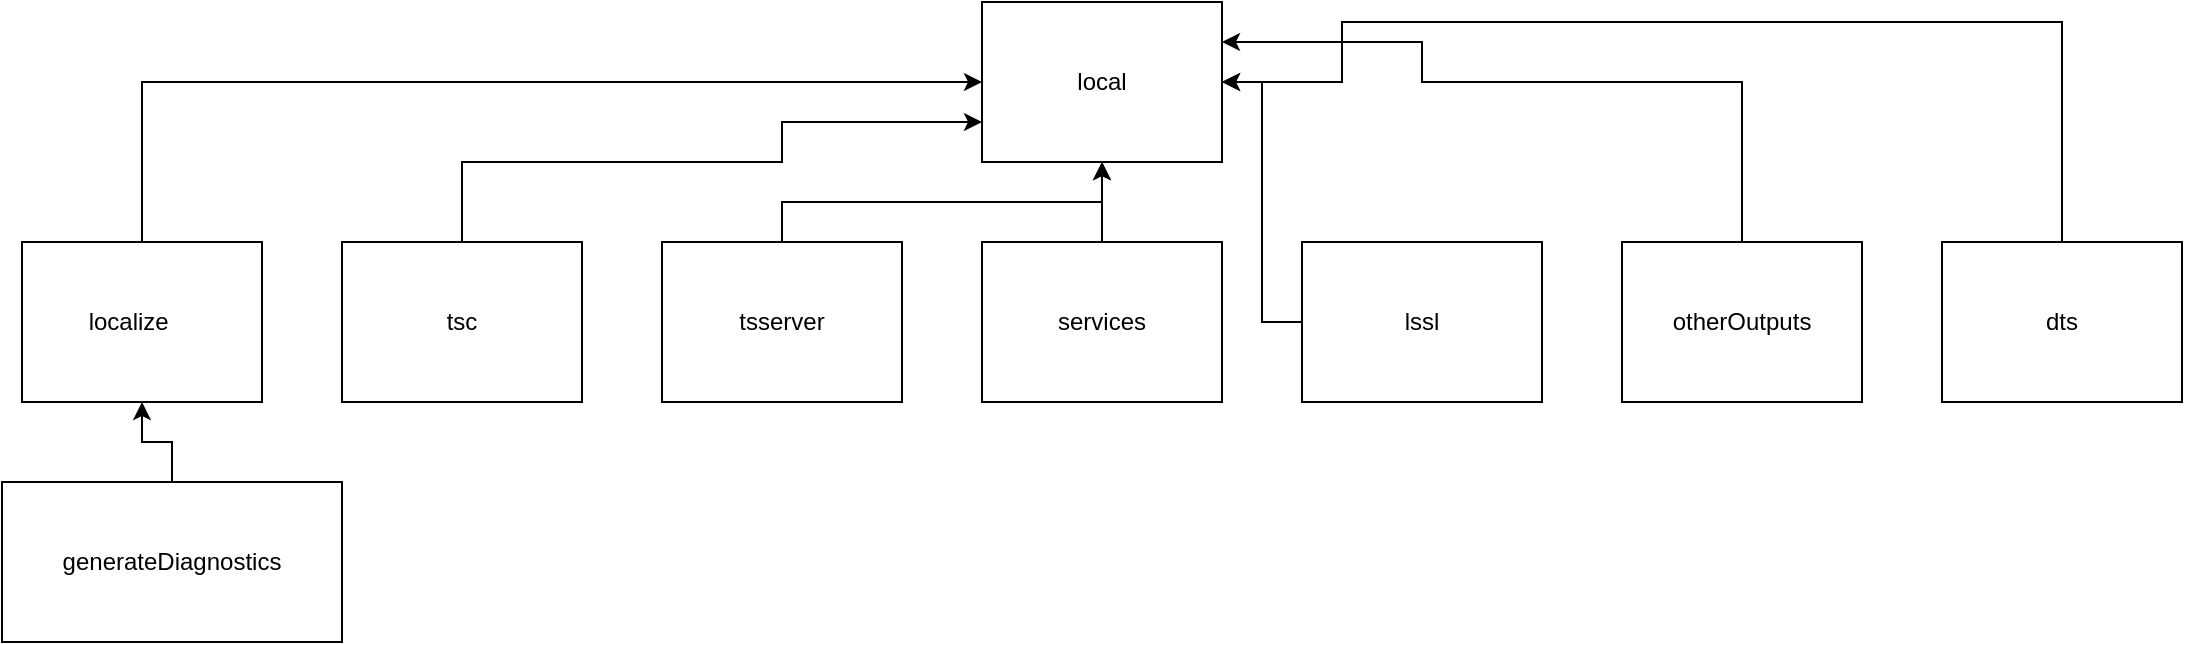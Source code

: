 <mxfile version="26.0.5">
  <diagram name="Page-1" id="VAx_6_64MLvfFC4-vW2R">
    <mxGraphModel dx="1773" dy="698" grid="1" gridSize="10" guides="1" tooltips="1" connect="1" arrows="1" fold="1" page="0" pageScale="1" pageWidth="850" pageHeight="1100" math="0" shadow="0">
      <root>
        <mxCell id="0" />
        <mxCell id="1" parent="0" />
        <mxCell id="hRPYQ2dMnfrQ8loNJTBw-10" style="edgeStyle=orthogonalEdgeStyle;rounded=0;orthogonalLoop=1;jettySize=auto;html=1;entryX=0;entryY=0.5;entryDx=0;entryDy=0;" edge="1" parent="1" source="hRPYQ2dMnfrQ8loNJTBw-1" target="hRPYQ2dMnfrQ8loNJTBw-8">
          <mxGeometry relative="1" as="geometry">
            <Array as="points">
              <mxPoint x="-60" y="200" />
            </Array>
          </mxGeometry>
        </mxCell>
        <mxCell id="hRPYQ2dMnfrQ8loNJTBw-1" value="localize&lt;span style=&quot;white-space: pre;&quot;&gt;&#x9;&lt;/span&gt;" style="rounded=0;whiteSpace=wrap;html=1;" vertex="1" parent="1">
          <mxGeometry x="-120" y="280" width="120" height="80" as="geometry" />
        </mxCell>
        <mxCell id="hRPYQ2dMnfrQ8loNJTBw-11" style="edgeStyle=orthogonalEdgeStyle;rounded=0;orthogonalLoop=1;jettySize=auto;html=1;entryX=0;entryY=0.75;entryDx=0;entryDy=0;" edge="1" parent="1" source="hRPYQ2dMnfrQ8loNJTBw-2" target="hRPYQ2dMnfrQ8loNJTBw-8">
          <mxGeometry relative="1" as="geometry">
            <Array as="points">
              <mxPoint x="100" y="240" />
              <mxPoint x="260" y="240" />
              <mxPoint x="260" y="220" />
            </Array>
          </mxGeometry>
        </mxCell>
        <mxCell id="hRPYQ2dMnfrQ8loNJTBw-2" value="tsc" style="rounded=0;whiteSpace=wrap;html=1;" vertex="1" parent="1">
          <mxGeometry x="40" y="280" width="120" height="80" as="geometry" />
        </mxCell>
        <mxCell id="hRPYQ2dMnfrQ8loNJTBw-12" style="edgeStyle=orthogonalEdgeStyle;rounded=0;orthogonalLoop=1;jettySize=auto;html=1;entryX=0.5;entryY=1;entryDx=0;entryDy=0;" edge="1" parent="1" source="hRPYQ2dMnfrQ8loNJTBw-3" target="hRPYQ2dMnfrQ8loNJTBw-8">
          <mxGeometry relative="1" as="geometry">
            <Array as="points">
              <mxPoint x="260" y="260" />
              <mxPoint x="420" y="260" />
            </Array>
          </mxGeometry>
        </mxCell>
        <mxCell id="hRPYQ2dMnfrQ8loNJTBw-3" value="tsserver" style="rounded=0;whiteSpace=wrap;html=1;" vertex="1" parent="1">
          <mxGeometry x="200" y="280" width="120" height="80" as="geometry" />
        </mxCell>
        <mxCell id="hRPYQ2dMnfrQ8loNJTBw-13" style="edgeStyle=orthogonalEdgeStyle;rounded=0;orthogonalLoop=1;jettySize=auto;html=1;entryX=0.5;entryY=1;entryDx=0;entryDy=0;" edge="1" parent="1" source="hRPYQ2dMnfrQ8loNJTBw-4" target="hRPYQ2dMnfrQ8loNJTBw-8">
          <mxGeometry relative="1" as="geometry" />
        </mxCell>
        <mxCell id="hRPYQ2dMnfrQ8loNJTBw-4" value="services" style="rounded=0;whiteSpace=wrap;html=1;" vertex="1" parent="1">
          <mxGeometry x="360" y="280" width="120" height="80" as="geometry" />
        </mxCell>
        <mxCell id="hRPYQ2dMnfrQ8loNJTBw-14" style="edgeStyle=orthogonalEdgeStyle;rounded=0;orthogonalLoop=1;jettySize=auto;html=1;entryX=1;entryY=0.5;entryDx=0;entryDy=0;" edge="1" parent="1" source="hRPYQ2dMnfrQ8loNJTBw-5" target="hRPYQ2dMnfrQ8loNJTBw-8">
          <mxGeometry relative="1" as="geometry" />
        </mxCell>
        <mxCell id="hRPYQ2dMnfrQ8loNJTBw-5" value="lssl" style="rounded=0;whiteSpace=wrap;html=1;" vertex="1" parent="1">
          <mxGeometry x="520" y="280" width="120" height="80" as="geometry" />
        </mxCell>
        <mxCell id="hRPYQ2dMnfrQ8loNJTBw-15" style="edgeStyle=orthogonalEdgeStyle;rounded=0;orthogonalLoop=1;jettySize=auto;html=1;entryX=1;entryY=0.25;entryDx=0;entryDy=0;" edge="1" parent="1" source="hRPYQ2dMnfrQ8loNJTBw-6" target="hRPYQ2dMnfrQ8loNJTBw-8">
          <mxGeometry relative="1" as="geometry">
            <Array as="points">
              <mxPoint x="740" y="200" />
              <mxPoint x="580" y="200" />
              <mxPoint x="580" y="180" />
            </Array>
          </mxGeometry>
        </mxCell>
        <mxCell id="hRPYQ2dMnfrQ8loNJTBw-6" value="otherOutputs" style="rounded=0;whiteSpace=wrap;html=1;" vertex="1" parent="1">
          <mxGeometry x="680" y="280" width="120" height="80" as="geometry" />
        </mxCell>
        <mxCell id="hRPYQ2dMnfrQ8loNJTBw-16" style="edgeStyle=orthogonalEdgeStyle;rounded=0;orthogonalLoop=1;jettySize=auto;html=1;entryX=1;entryY=0.5;entryDx=0;entryDy=0;" edge="1" parent="1" source="hRPYQ2dMnfrQ8loNJTBw-7" target="hRPYQ2dMnfrQ8loNJTBw-8">
          <mxGeometry relative="1" as="geometry">
            <Array as="points">
              <mxPoint x="900" y="170" />
              <mxPoint x="540" y="170" />
              <mxPoint x="540" y="200" />
            </Array>
          </mxGeometry>
        </mxCell>
        <mxCell id="hRPYQ2dMnfrQ8loNJTBw-7" value="dts" style="rounded=0;whiteSpace=wrap;html=1;" vertex="1" parent="1">
          <mxGeometry x="840" y="280" width="120" height="80" as="geometry" />
        </mxCell>
        <mxCell id="hRPYQ2dMnfrQ8loNJTBw-8" value="local" style="rounded=0;whiteSpace=wrap;html=1;" vertex="1" parent="1">
          <mxGeometry x="360" y="160" width="120" height="80" as="geometry" />
        </mxCell>
        <mxCell id="hRPYQ2dMnfrQ8loNJTBw-17" style="edgeStyle=orthogonalEdgeStyle;rounded=0;orthogonalLoop=1;jettySize=auto;html=1;entryX=0.5;entryY=1;entryDx=0;entryDy=0;" edge="1" parent="1" source="hRPYQ2dMnfrQ8loNJTBw-9" target="hRPYQ2dMnfrQ8loNJTBw-1">
          <mxGeometry relative="1" as="geometry" />
        </mxCell>
        <mxCell id="hRPYQ2dMnfrQ8loNJTBw-9" value="generateDiagnostics" style="rounded=0;whiteSpace=wrap;html=1;" vertex="1" parent="1">
          <mxGeometry x="-130" y="400" width="170" height="80" as="geometry" />
        </mxCell>
      </root>
    </mxGraphModel>
  </diagram>
</mxfile>
